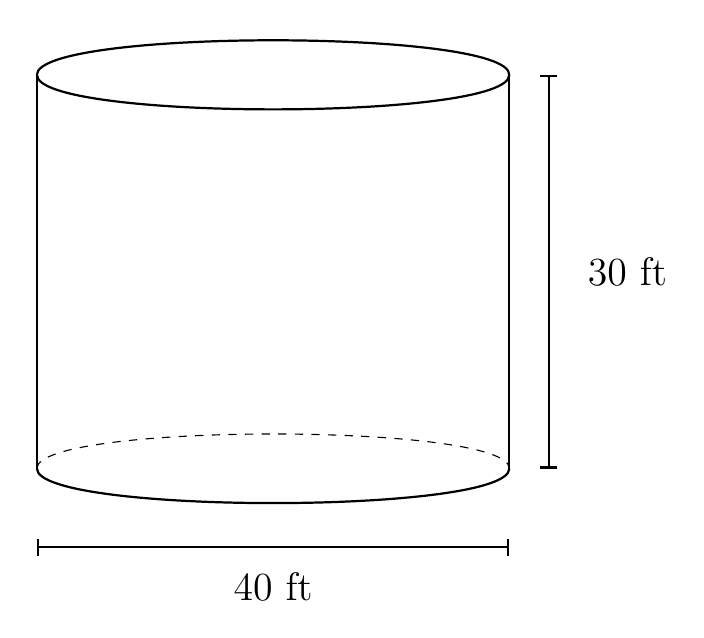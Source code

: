\begin{tikzpicture}

		\node [] (1) at (-3, -1) {};
		\node [] (2) at (3, -1) {};
		\node [] (10) at (-3, 4) {};
		\node [] (11) at (3, 4) {};

		\draw [dashed, bend left=90, looseness=0.25] (1.center) to (2.center);
		\draw [thick, bend right=90, looseness=0.25] (1.center) to (2.center);
		\draw [thick] (1.center) to (10.center);
		\draw [thick] (2.center) to (11.center);
		\draw [thick, bend right=90, looseness=0.25] (10.center) to (11.center);
		\draw [thick, bend left=90, looseness=0.25] (10.center) to (11.center);

\node (v1) at (-3,-2) {};
\node (v2) at (3,-2) {};
\draw [ |-|, thick] (v1.center) -- (v2.center);

\node at (0,-2.5) {\Large 40 ft};
\node (v3) at (3.5,-1) {};
\node (v4) at (3.5,4) {};
\draw [|-|, thick] (v3.center) -- (v4.center);
\node at (4.5,1.5) {\Large 30 ft};
\end{tikzpicture}
